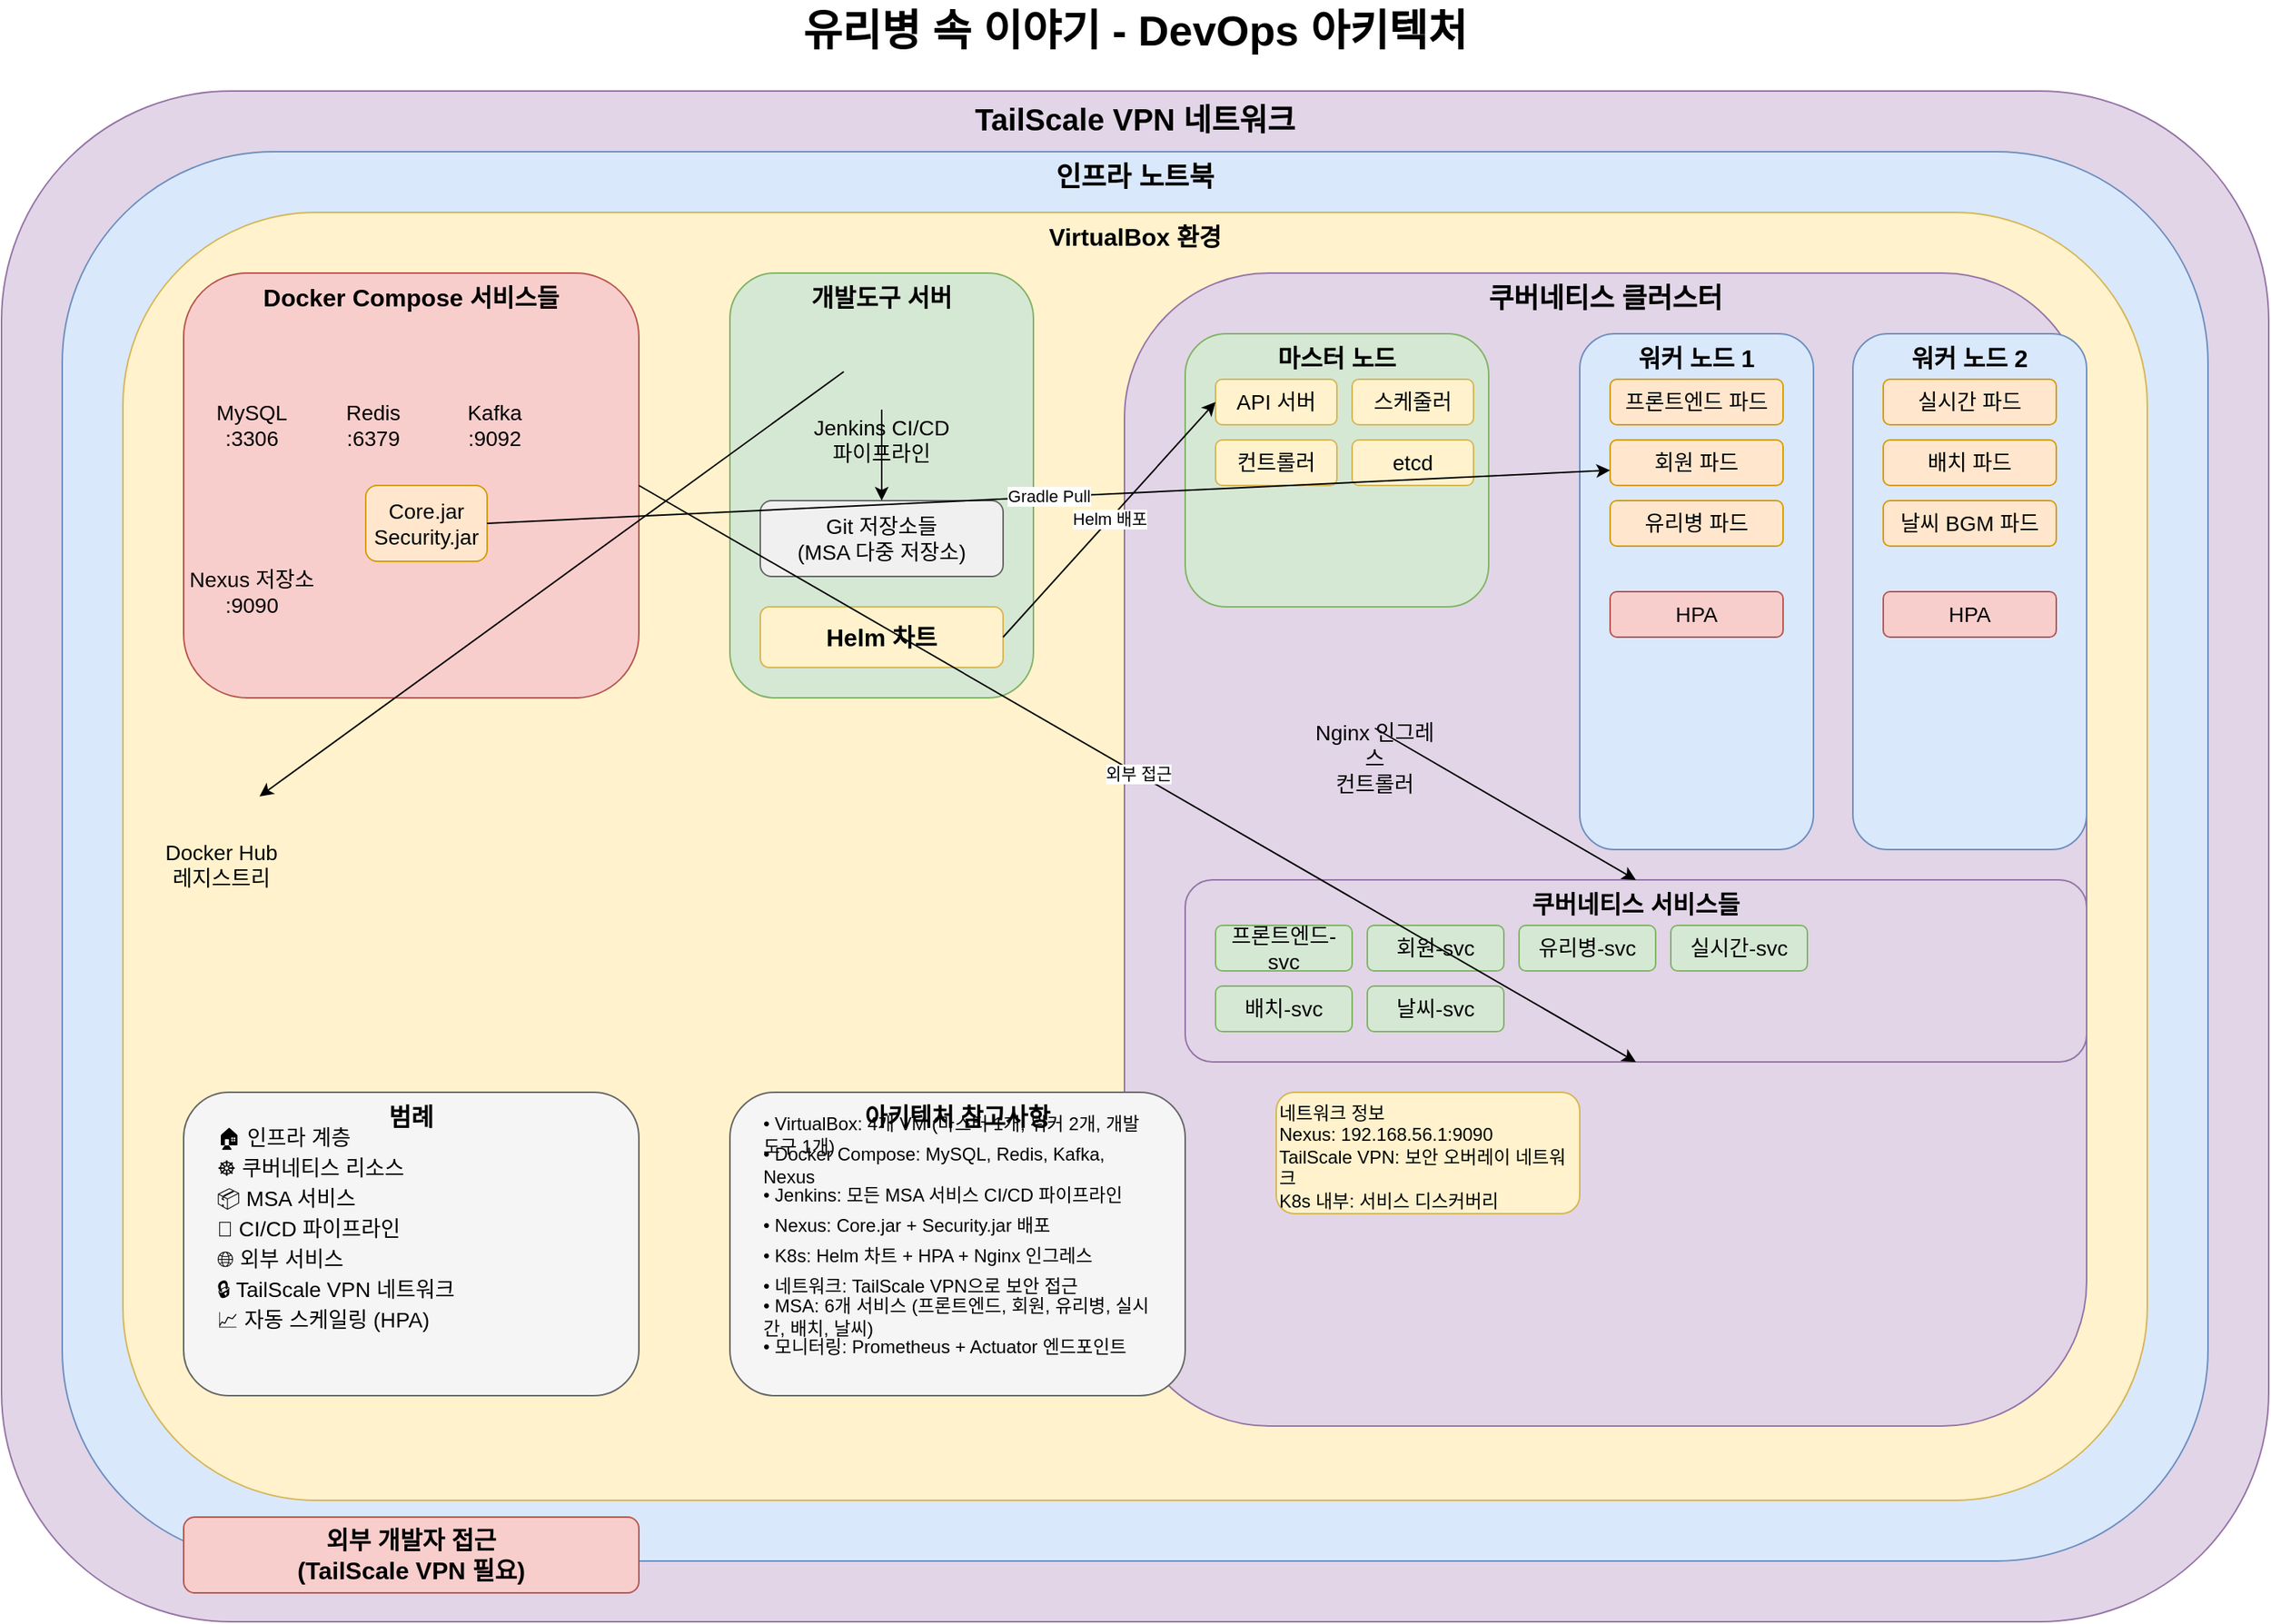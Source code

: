 <mxfile version="24.7.17">
  <diagram name="DevOps Architecture" id="devops-architecture">
    <mxGraphModel dx="2074" dy="1129" grid="1" gridSize="10" guides="1" tooltips="1" connect="1" arrows="1" fold="1" page="1" pageScale="1" pageWidth="1654" pageHeight="1169" math="0" shadow="0">
      <root>
        <mxCell id="0" />
        <mxCell id="1" parent="0" />
        
        <mxCell id="title" value="유리병 속 이야기 - DevOps 아키텍처" style="text;html=1;strokeColor=none;fillColor=none;align=center;verticalAlign=middle;whiteSpace=wrap;rounded=0;fontSize=28;fontStyle=1;" vertex="1" parent="1">
          <mxGeometry x="527" y="20" width="600" height="40" as="geometry" />
        </mxCell>
        
        <mxCell id="tailscale-network" value="TailScale VPN 네트워크" style="rounded=1;whiteSpace=wrap;html=1;fillColor=#e1d5e7;strokeColor=#9673a6;fontSize=20;fontStyle=1;verticalAlign=top;" vertex="1" parent="1">
          <mxGeometry x="80" y="80" width="1494" height="1009" as="geometry" />
        </mxCell>
        
        <mxCell id="infra-laptop" value="인프라 노트북" style="rounded=1;whiteSpace=wrap;html=1;fillColor=#dae8fc;strokeColor=#6c8ebf;fontSize=18;fontStyle=1;verticalAlign=top;" vertex="1" parent="1">
          <mxGeometry x="120" y="120" width="1414" height="929" as="geometry" />
        </mxCell>
        
        <mxCell id="virtualbox" value="VirtualBox 환경" style="rounded=1;whiteSpace=wrap;html=1;fillColor=#fff2cc;strokeColor=#d6b656;fontSize=16;fontStyle=1;verticalAlign=top;" vertex="1" parent="1">
          <mxGeometry x="160" y="160" width="1334" height="849" as="geometry" />
        </mxCell>
        
        <mxCell id="docker-compose" value="Docker Compose 서비스들" style="rounded=1;whiteSpace=wrap;html=1;fillColor=#f8cecc;strokeColor=#b85450;fontSize=16;fontStyle=1;verticalAlign=top;" vertex="1" parent="1">
          <mxGeometry x="200" y="200" width="300" height="280" as="geometry" />
        </mxCell>
        
        <mxCell id="mysql" value="" style="shape=image;html=1;verticalAlign=top;verticalLabelPosition=bottom;labelBackgroundColor=#ffffff;imageAspect=0;aspect=fixed;image=https://cdn.jsdelivr.net/gh/devicons/devicon/icons/mysql/mysql-original.svg;fontSize=14;" vertex="1" parent="1">
          <mxGeometry x="220" y="230" width="50" height="50" as="geometry" />
        </mxCell>
        <mxCell id="mysql-label" value="MySQL&#xa;:3306" style="text;html=1;strokeColor=none;fillColor=none;align=center;verticalAlign=middle;whiteSpace=wrap;rounded=0;fontSize=14;" vertex="1" parent="1">
          <mxGeometry x="215" y="285" width="60" height="30" as="geometry" />
        </mxCell>
        
        <mxCell id="redis" value="" style="shape=image;html=1;verticalAlign=top;verticalLabelPosition=bottom;labelBackgroundColor=#ffffff;imageAspect=0;aspect=fixed;image=https://cdn.jsdelivr.net/gh/devicons/devicon/icons/redis/redis-original.svg;fontSize=14;" vertex="1" parent="1">
          <mxGeometry x="300" y="230" width="50" height="50" as="geometry" />
        </mxCell>
        <mxCell id="redis-label" value="Redis&#xa;:6379" style="text;html=1;strokeColor=none;fillColor=none;align=center;verticalAlign=middle;whiteSpace=wrap;rounded=0;fontSize=14;" vertex="1" parent="1">
          <mxGeometry x="295" y="285" width="60" height="30" as="geometry" />
        </mxCell>
        
        <mxCell id="kafka" value="" style="shape=image;html=1;verticalAlign=top;verticalLabelPosition=bottom;labelBackgroundColor=#ffffff;imageAspect=0;aspect=fixed;image=https://cdn.jsdelivr.net/gh/devicons/devicon/icons/apachekafka/apachekafka-original.svg;fontSize=14;" vertex="1" parent="1">
          <mxGeometry x="380" y="230" width="50" height="50" as="geometry" />
        </mxCell>
        <mxCell id="kafka-label" value="Kafka&#xa;:9092" style="text;html=1;strokeColor=none;fillColor=none;align=center;verticalAlign=middle;whiteSpace=wrap;rounded=0;fontSize=14;" vertex="1" parent="1">
          <mxGeometry x="375" y="285" width="60" height="30" as="geometry" />
        </mxCell>
        
        <mxCell id="nexus" value="" style="shape=image;html=1;verticalAlign=top;verticalLabelPosition=bottom;labelBackgroundColor=#ffffff;imageAspect=0;aspect=fixed;image=https://help.sonatype.com/repomanager3/files/3146493/3146494/1/1542061234631/nexus-icon.png;fontSize=14;" vertex="1" parent="1">
          <mxGeometry x="220" y="340" width="50" height="50" as="geometry" />
        </mxCell>
        <mxCell id="nexus-label" value="Nexus 저장소&#xa;:9090" style="text;html=1;strokeColor=none;fillColor=none;align=center;verticalAlign=middle;whiteSpace=wrap;rounded=0;fontSize=14;" vertex="1" parent="1">
          <mxGeometry x="190" y="395" width="110" height="30" as="geometry" />
        </mxCell>
        
        <mxCell id="artifacts" value="Core.jar&#xa;Security.jar" style="rounded=1;whiteSpace=wrap;html=1;fillColor=#ffe6cc;strokeColor=#d79b00;fontSize=14;" vertex="1" parent="1">
          <mxGeometry x="320" y="340" width="80" height="50" as="geometry" />
        </mxCell>
        
        <mxCell id="devtools-server" value="개발도구 서버" style="rounded=1;whiteSpace=wrap;html=1;fillColor=#d5e8d4;strokeColor=#82b366;fontSize=16;fontStyle=1;verticalAlign=top;" vertex="1" parent="1">
          <mxGeometry x="560" y="200" width="200" height="280" as="geometry" />
        </mxCell>
        
        <mxCell id="jenkins" value="" style="shape=image;html=1;verticalAlign=top;verticalLabelPosition=bottom;labelBackgroundColor=#ffffff;imageAspect=0;aspect=fixed;image=https://cdn.jsdelivr.net/gh/devicons/devicon/icons/jenkins/jenkins-original.svg;fontSize=14;" vertex="1" parent="1">
          <mxGeometry x="635" y="240" width="50" height="50" as="geometry" />
        </mxCell>
        <mxCell id="jenkins-label" value="Jenkins CI/CD&#xa;파이프라인" style="text;html=1;strokeColor=none;fillColor=none;align=center;verticalAlign=middle;whiteSpace=wrap;rounded=0;fontSize=14;" vertex="1" parent="1">
          <mxGeometry x="610" y="295" width="100" height="30" as="geometry" />
        </mxCell>
        
        <mxCell id="git-repos" value="Git 저장소들&#xa;(MSA 다중 저장소)" style="rounded=1;whiteSpace=wrap;html=1;fillColor=#f0f0f0;strokeColor=#666666;fontSize=14;" vertex="1" parent="1">
          <mxGeometry x="580" y="350" width="160" height="50" as="geometry" />
        </mxCell>
        
        <mxCell id="k8s-cluster" value="쿠버네티스 클러스터" style="rounded=1;whiteSpace=wrap;html=1;fillColor=#e1d5e7;strokeColor=#9673a6;fontSize=18;fontStyle=1;verticalAlign=top;" vertex="1" parent="1">
          <mxGeometry x="820" y="200" width="634" height="760" as="geometry" />
        </mxCell>
        
        <mxCell id="master-node" value="마스터 노드" style="rounded=1;whiteSpace=wrap;html=1;fillColor=#d5e8d4;strokeColor=#82b366;fontSize=16;fontStyle=1;verticalAlign=top;" vertex="1" parent="1">
          <mxGeometry x="860" y="240" width="200" height="180" as="geometry" />
        </mxCell>
        
        <mxCell id="k8s-api" value="API 서버" style="rounded=1;whiteSpace=wrap;html=1;fillColor=#fff2cc;strokeColor=#d6b656;fontSize=14;" vertex="1" parent="1">
          <mxGeometry x="880" y="270" width="80" height="30" as="geometry" />
        </mxCell>
        
        <mxCell id="k8s-scheduler" value="스케줄러" style="rounded=1;whiteSpace=wrap;html=1;fillColor=#fff2cc;strokeColor=#d6b656;fontSize=14;" vertex="1" parent="1">
          <mxGeometry x="970" y="270" width="80" height="30" as="geometry" />
        </mxCell>
        
        <mxCell id="k8s-controller" value="컨트롤러" style="rounded=1;whiteSpace=wrap;html=1;fillColor=#fff2cc;strokeColor=#d6b656;fontSize=14;" vertex="1" parent="1">
          <mxGeometry x="880" y="310" width="80" height="30" as="geometry" />
        </mxCell>
        
        <mxCell id="k8s-etcd" value="etcd" style="rounded=1;whiteSpace=wrap;html=1;fillColor=#fff2cc;strokeColor=#d6b656;fontSize=14;" vertex="1" parent="1">
          <mxGeometry x="970" y="310" width="80" height="30" as="geometry" />
        </mxCell>
        
        <mxCell id="worker1" value="워커 노드 1" style="rounded=1;whiteSpace=wrap;html=1;fillColor=#dae8fc;strokeColor=#6c8ebf;fontSize=16;fontStyle=1;verticalAlign=top;" vertex="1" parent="1">
          <mxGeometry x="1120" y="240" width="154" height="340" as="geometry" />
        </mxCell>
        
        <mxCell id="worker2" value="워커 노드 2" style="rounded=1;whiteSpace=wrap;html=1;fillColor=#dae8fc;strokeColor=#6c8ebf;fontSize=16;fontStyle=1;verticalAlign=top;" vertex="1" parent="1">
          <mxGeometry x="1300" y="240" width="154" height="340" as="geometry" />
        </mxCell>
        
        <mxCell id="nginx-ingress" value="" style="shape=image;html=1;verticalAlign=top;verticalLabelPosition=bottom;labelBackgroundColor=#ffffff;imageAspect=0;aspect=fixed;image=https://cdn.jsdelivr.net/gh/devicons/devicon/icons/nginx/nginx-original.svg;fontSize=14;" vertex="1" parent="1">
          <mxGeometry x="960" y="450" width="50" height="50" as="geometry" />
        </mxCell>
        <mxCell id="nginx-label" value="Nginx 인그레스&#xa;컨트롤러" style="text;html=1;strokeColor=none;fillColor=none;align=center;verticalAlign=middle;whiteSpace=wrap;rounded=0;fontSize=14;" vertex="1" parent="1">
          <mxGeometry x="940" y="505" width="90" height="30" as="geometry" />
        </mxCell>
        
        <mxCell id="frontend-pod" value="프론트엔드 파드" style="rounded=1;whiteSpace=wrap;html=1;fillColor=#ffe6cc;strokeColor=#d79b00;fontSize=14;" vertex="1" parent="1">
          <mxGeometry x="1140" y="270" width="114" height="30" as="geometry" />
        </mxCell>
        
        <mxCell id="member-pod" value="회원 파드" style="rounded=1;whiteSpace=wrap;html=1;fillColor=#ffe6cc;strokeColor=#d79b00;fontSize=14;" vertex="1" parent="1">
          <mxGeometry x="1140" y="310" width="114" height="30" as="geometry" />
        </mxCell>
        
        <mxCell id="bottle-pod" value="유리병 파드" style="rounded=1;whiteSpace=wrap;html=1;fillColor=#ffe6cc;strokeColor=#d79b00;fontSize=14;" vertex="1" parent="1">
          <mxGeometry x="1140" y="350" width="114" height="30" as="geometry" />
        </mxCell>
        
        <mxCell id="realtime-pod" value="실시간 파드" style="rounded=1;whiteSpace=wrap;html=1;fillColor=#ffe6cc;strokeColor=#d79b00;fontSize=14;" vertex="1" parent="1">
          <mxGeometry x="1320" y="270" width="114" height="30" as="geometry" />
        </mxCell>
        
        <mxCell id="batch-pod" value="배치 파드" style="rounded=1;whiteSpace=wrap;html=1;fillColor=#ffe6cc;strokeColor=#d79b00;fontSize=14;" vertex="1" parent="1">
          <mxGeometry x="1320" y="310" width="114" height="30" as="geometry" />
        </mxCell>
        
        <mxCell id="weather-pod" value="날씨 BGM 파드" style="rounded=1;whiteSpace=wrap;html=1;fillColor=#ffe6cc;strokeColor=#d79b00;fontSize=14;" vertex="1" parent="1">
          <mxGeometry x="1320" y="350" width="114" height="30" as="geometry" />
        </mxCell>
        
        <mxCell id="hpa" value="HPA" style="rounded=1;whiteSpace=wrap;html=1;fillColor=#f8cecc;strokeColor=#b85450;fontSize=14;" vertex="1" parent="1">
          <mxGeometry x="1140" y="410" width="114" height="30" as="geometry" />
        </mxCell>
        
        <mxCell id="hpa2" value="HPA" style="rounded=1;whiteSpace=wrap;html=1;fillColor=#f8cecc;strokeColor=#b85450;fontSize=14;" vertex="1" parent="1">
          <mxGeometry x="1320" y="410" width="114" height="30" as="geometry" />
        </mxCell>
        
        <mxCell id="k8s-services" value="쿠버네티스 서비스들" style="rounded=1;whiteSpace=wrap;html=1;fillColor=#e1d5e7;strokeColor=#9673a6;fontSize=16;fontStyle=1;verticalAlign=top;" vertex="1" parent="1">
          <mxGeometry x="860" y="600" width="594" height="120" as="geometry" />
        </mxCell>
        
        <mxCell id="svc-frontend" value="프론트엔드-svc" style="rounded=1;whiteSpace=wrap;html=1;fillColor=#d5e8d4;strokeColor=#82b366;fontSize=14;" vertex="1" parent="1">
          <mxGeometry x="880" y="630" width="90" height="30" as="geometry" />
        </mxCell>
        
        <mxCell id="svc-member" value="회원-svc" style="rounded=1;whiteSpace=wrap;html=1;fillColor=#d5e8d4;strokeColor=#82b366;fontSize=14;" vertex="1" parent="1">
          <mxGeometry x="980" y="630" width="90" height="30" as="geometry" />
        </mxCell>
        
        <mxCell id="svc-bottle" value="유리병-svc" style="rounded=1;whiteSpace=wrap;html=1;fillColor=#d5e8d4;strokeColor=#82b366;fontSize=14;" vertex="1" parent="1">
          <mxGeometry x="1080" y="630" width="90" height="30" as="geometry" />
        </mxCell>
        
        <mxCell id="svc-realtime" value="실시간-svc" style="rounded=1;whiteSpace=wrap;html=1;fillColor=#d5e8d4;strokeColor=#82b366;fontSize=14;" vertex="1" parent="1">
          <mxGeometry x="1180" y="630" width="90" height="30" as="geometry" />
        </mxCell>
        
        <mxCell id="svc-batch" value="배치-svc" style="rounded=1;whiteSpace=wrap;html=1;fillColor=#d5e8d4;strokeColor=#82b366;fontSize=14;" vertex="1" parent="1">
          <mxGeometry x="880" y="670" width="90" height="30" as="geometry" />
        </mxCell>
        
        <mxCell id="svc-weather" value="날씨-svc" style="rounded=1;whiteSpace=wrap;html=1;fillColor=#d5e8d4;strokeColor=#82b366;fontSize=14;" vertex="1" parent="1">
          <mxGeometry x="980" y="670" width="90" height="30" as="geometry" />
        </mxCell>
        
        <mxCell id="helm" value="Helm 차트" style="rounded=1;whiteSpace=wrap;html=1;fillColor=#fff2cc;strokeColor=#d6b656;fontSize=16;fontStyle=1;" vertex="1" parent="1">
          <mxGeometry x="580" y="420" width="160" height="40" as="geometry" />
        </mxCell>
        
        <mxCell id="dockerhub" value="" style="shape=image;html=1;verticalAlign=top;verticalLabelPosition=bottom;labelBackgroundColor=#ffffff;imageAspect=0;aspect=fixed;image=https://cdn.jsdelivr.net/gh/devicons/devicon/icons/docker/docker-original.svg;fontSize=14;" vertex="1" parent="1">
          <mxGeometry x="200" y="520" width="50" height="50" as="geometry" />
        </mxCell>
        <mxCell id="dockerhub-label" value="Docker Hub&#xa;레지스트리" style="text;html=1;strokeColor=none;fillColor=none;align=center;verticalAlign=middle;whiteSpace=wrap;rounded=0;fontSize=14;" vertex="1" parent="1">
          <mxGeometry x="175" y="575" width="100" height="30" as="geometry" />
        </mxCell>
        
        <mxCell id="external-access" value="외부 개발자 접근&#xa;(TailScale VPN 필요)" style="rounded=1;whiteSpace=wrap;html=1;fillColor=#f8cecc;strokeColor=#b85450;fontSize=16;fontStyle=1;" vertex="1" parent="1">
          <mxGeometry x="200" y="1020" width="300" height="50" as="geometry" />
        </mxCell>
        
        <mxCell id="jenkins-git" value="" style="endArrow=classic;html=1;rounded=0;exitX=0.5;exitY=1;exitDx=0;exitDy=0;entryX=0.5;entryY=0;entryDx=0;entryDy=0;" edge="1" parent="1" source="jenkins" target="git-repos">
          <mxGeometry width="50" height="50" relative="1" as="geometry">
            <mxPoint x="680" y="320" as="sourcePoint" />
            <mxPoint x="680" y="350" as="targetPoint" />
          </mxGeometry>
        </mxCell>
        
        <mxCell id="jenkins-docker" value="" style="endArrow=classic;html=1;rounded=0;exitX=0;exitY=0.5;exitDx=0;exitDy=0;entryX=1;entryY=0.5;entryDx=0;entryDy=0;" edge="1" parent="1" source="jenkins" target="dockerhub">
          <mxGeometry width="50" height="50" relative="1" as="geometry">
            <mxPoint x="520" y="400" as="sourcePoint" />
            <mxPoint x="570" y="350" as="targetPoint" />
          </mxGeometry>
        </mxCell>
        
        <mxCell id="jenkins-k8s" value="Helm 배포" style="endArrow=classic;html=1;rounded=0;exitX=1;exitY=0.5;exitDx=0;exitDy=0;entryX=0;entryY=0.5;entryDx=0;entryDy=0;" edge="1" parent="1" source="helm" target="k8s-api">
          <mxGeometry width="50" height="50" relative="1" as="geometry">
            <mxPoint x="750" y="440" as="sourcePoint" />
            <mxPoint x="860" y="285" as="targetPoint" />
          </mxGeometry>
        </mxCell>
        
        <mxCell id="nexus-msa" value="Gradle Pull" style="endArrow=classic;html=1;rounded=0;exitX=1;exitY=0.5;exitDx=0;exitDy=0;" edge="1" parent="1" source="artifacts">
          <mxGeometry width="50" height="50" relative="1" as="geometry">
            <mxPoint x="400" y="365" as="sourcePoint" />
            <mxPoint x="1140" y="330" as="targetPoint" />
          </mxGeometry>
        </mxCell>
        
        <mxCell id="docker-k8s" value="외부 접근" style="endArrow=classic;html=1;rounded=0;exitX=1;exitY=0.5;exitDx=0;exitDy=0;entryX=0.5;entryY=1;entryDx=0;entryDy=0;" edge="1" parent="1" source="docker-compose" target="k8s-services">
          <mxGeometry width="50" height="50" relative="1" as="geometry">
            <mxPoint x="500" y="340" as="sourcePoint" />
            <mxPoint x="1157" y="720" as="targetPoint" />
          </mxGeometry>
        </mxCell>
        
        <mxCell id="ingress-services" value="" style="endArrow=classic;html=1;rounded=0;exitX=0.5;exitY=1;exitDx=0;exitDy=0;entryX=0.5;entryY=0;entryDx=0;entryDy=0;" edge="1" parent="1" source="nginx-ingress" target="k8s-services">
          <mxGeometry width="50" height="50" relative="1" as="geometry">
            <mxPoint x="980" y="550" as="sourcePoint" />
            <mxPoint x="1157" y="600" as="targetPoint" />
          </mxGeometry>
        </mxCell>
        
        <mxCell id="legend" value="범례" style="rounded=1;whiteSpace=wrap;html=1;fillColor=#f5f5f5;strokeColor=#666666;fontSize=16;fontStyle=1;verticalAlign=top;" vertex="1" parent="1">
          <mxGeometry x="200" y="740" width="300" height="200" as="geometry" />
        </mxCell>
        
        <mxCell id="legend-infra" value="🏠 인프라 계층" style="text;html=1;strokeColor=none;fillColor=none;align=left;verticalAlign=middle;whiteSpace=wrap;rounded=0;fontSize=14;" vertex="1" parent="1">
          <mxGeometry x="220" y="760" width="150" height="20" as="geometry" />
        </mxCell>
        
        <mxCell id="legend-k8s" value="☸️ 쿠버네티스 리소스" style="text;html=1;strokeColor=none;fillColor=none;align=left;verticalAlign=middle;whiteSpace=wrap;rounded=0;fontSize=14;" vertex="1" parent="1">
          <mxGeometry x="220" y="780" width="200" height="20" as="geometry" />
        </mxCell>
        
        <mxCell id="legend-msa" value="📦 MSA 서비스" style="text;html=1;strokeColor=none;fillColor=none;align=left;verticalAlign=middle;whiteSpace=wrap;rounded=0;fontSize=14;" vertex="1" parent="1">
          <mxGeometry x="220" y="800" width="150" height="20" as="geometry" />
        </mxCell>
        
        <mxCell id="legend-cicd" value="🔄 CI/CD 파이프라인" style="text;html=1;strokeColor=none;fillColor=none;align=left;verticalAlign=middle;whiteSpace=wrap;rounded=0;fontSize=14;" vertex="1" parent="1">
          <mxGeometry x="220" y="820" width="170" height="20" as="geometry" />
        </mxCell>
        
        <mxCell id="legend-external" value="🌐 외부 서비스" style="text;html=1;strokeColor=none;fillColor=none;align=left;verticalAlign=middle;whiteSpace=wrap;rounded=0;fontSize=14;" vertex="1" parent="1">
          <mxGeometry x="220" y="840" width="150" height="20" as="geometry" />
        </mxCell>
        
        <mxCell id="legend-network" value="🔒 TailScale VPN 네트워크" style="text;html=1;strokeColor=none;fillColor=none;align=left;verticalAlign=middle;whiteSpace=wrap;rounded=0;fontSize=14;" vertex="1" parent="1">
          <mxGeometry x="220" y="860" width="220" height="20" as="geometry" />
        </mxCell>
        
        <mxCell id="legend-hpa" value="📈 자동 스케일링 (HPA)" style="text;html=1;strokeColor=none;fillColor=none;align=left;verticalAlign=middle;whiteSpace=wrap;rounded=0;fontSize=14;" vertex="1" parent="1">
          <mxGeometry x="220" y="880" width="200" height="20" as="geometry" />
        </mxCell>
        
        <mxCell id="notes" value="아키텍처 참고사항" style="rounded=1;whiteSpace=wrap;html=1;fillColor=#f5f5f5;strokeColor=#666666;fontSize=16;fontStyle=1;verticalAlign=top;" vertex="1" parent="1">
          <mxGeometry x="560" y="740" width="300" height="200" as="geometry" />
        </mxCell>
        
        <mxCell id="note1" value="• VirtualBox: 4개 VM (마스터 1개, 워커 2개, 개발도구 1개)" style="text;html=1;strokeColor=none;fillColor=none;align=left;verticalAlign=middle;whiteSpace=wrap;rounded=0;fontSize=12;" vertex="1" parent="1">
          <mxGeometry x="580" y="760" width="260" height="15" as="geometry" />
        </mxCell>
        
        <mxCell id="note2" value="• Docker Compose: MySQL, Redis, Kafka, Nexus" style="text;html=1;strokeColor=none;fillColor=none;align=left;verticalAlign=middle;whiteSpace=wrap;rounded=0;fontSize=12;" vertex="1" parent="1">
          <mxGeometry x="580" y="780" width="260" height="15" as="geometry" />
        </mxCell>
        
        <mxCell id="note3" value="• Jenkins: 모든 MSA 서비스 CI/CD 파이프라인" style="text;html=1;strokeColor=none;fillColor=none;align=left;verticalAlign=middle;whiteSpace=wrap;rounded=0;fontSize=12;" vertex="1" parent="1">
          <mxGeometry x="580" y="800" width="260" height="15" as="geometry" />
        </mxCell>
        
        <mxCell id="note4" value="• Nexus: Core.jar + Security.jar 배포" style="text;html=1;strokeColor=none;fillColor=none;align=left;verticalAlign=middle;whiteSpace=wrap;rounded=0;fontSize=12;" vertex="1" parent="1">
          <mxGeometry x="580" y="820" width="260" height="15" as="geometry" />
        </mxCell>
        
        <mxCell id="note5" value="• K8s: Helm 차트 + HPA + Nginx 인그레스" style="text;html=1;strokeColor=none;fillColor=none;align=left;verticalAlign=middle;whiteSpace=wrap;rounded=0;fontSize=12;" vertex="1" parent="1">
          <mxGeometry x="580" y="840" width="260" height="15" as="geometry" />
        </mxCell>
        
        <mxCell id="note6" value="• 네트워크: TailScale VPN으로 보안 접근" style="text;html=1;strokeColor=none;fillColor=none;align=left;verticalAlign=middle;whiteSpace=wrap;rounded=0;fontSize=12;" vertex="1" parent="1">
          <mxGeometry x="580" y="860" width="260" height="15" as="geometry" />
        </mxCell>
        
        <mxCell id="note7" value="• MSA: 6개 서비스 (프론트엔드, 회원, 유리병, 실시간, 배치, 날씨)" style="text;html=1;strokeColor=none;fillColor=none;align=left;verticalAlign=middle;whiteSpace=wrap;rounded=0;fontSize=12;" vertex="1" parent="1">
          <mxGeometry x="580" y="880" width="260" height="15" as="geometry" />
        </mxCell>
        
        <mxCell id="note8" value="• 모니터링: Prometheus + Actuator 엔드포인트" style="text;html=1;strokeColor=none;fillColor=none;align=left;verticalAlign=middle;whiteSpace=wrap;rounded=0;fontSize=12;" vertex="1" parent="1">
          <mxGeometry x="580" y="900" width="260" height="15" as="geometry" />
        </mxCell>
        
        <mxCell id="network-info" value="네트워크 정보&#xa;Nexus: 192.168.56.1:9090&#xa;TailScale VPN: 보안 오버레이 네트워크&#xa;K8s 내부: 서비스 디스커버리" style="rounded=1;whiteSpace=wrap;html=1;fillColor=#fff2cc;strokeColor=#d6b656;fontSize=12;align=left;verticalAlign=top;" vertex="1" parent="1">
          <mxGeometry x="920" y="740" width="200" height="80" as="geometry" />
        </mxCell>
        
      </root>
    </mxGraphModel>
  </diagram>
</mxfile>